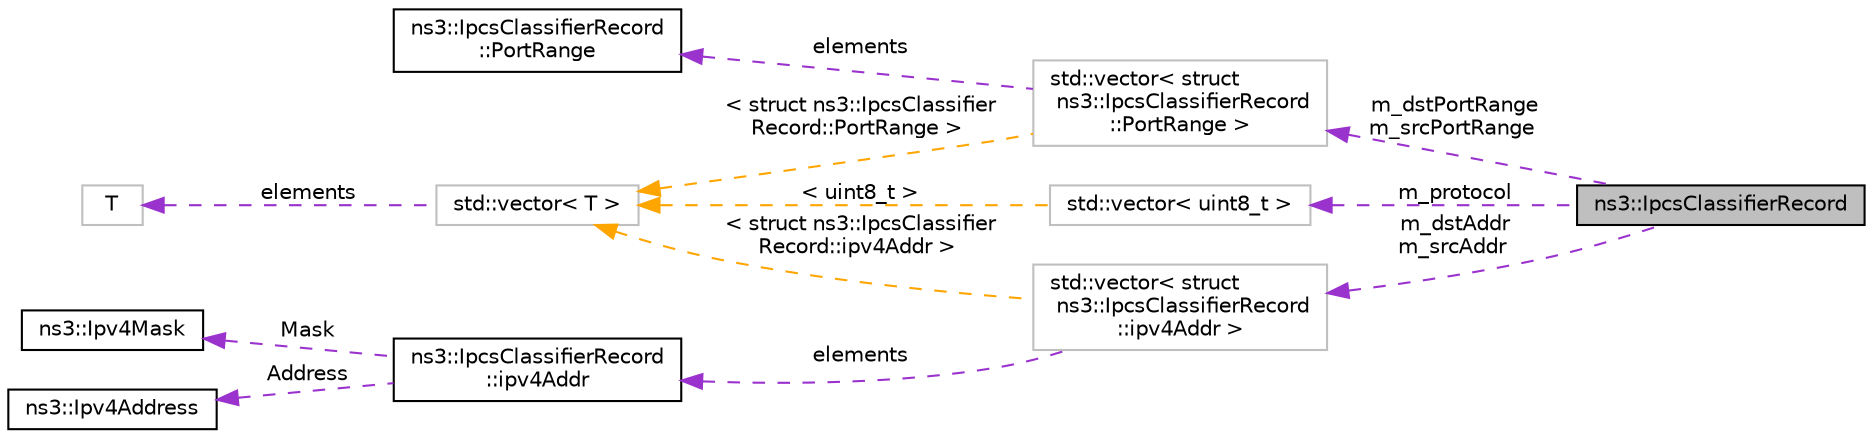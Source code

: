 digraph "ns3::IpcsClassifierRecord"
{
 // LATEX_PDF_SIZE
  edge [fontname="Helvetica",fontsize="10",labelfontname="Helvetica",labelfontsize="10"];
  node [fontname="Helvetica",fontsize="10",shape=record];
  rankdir="LR";
  Node1 [label="ns3::IpcsClassifierRecord",height=0.2,width=0.4,color="black", fillcolor="grey75", style="filled", fontcolor="black",tooltip="IpcsClassifierRecord class."];
  Node2 -> Node1 [dir="back",color="darkorchid3",fontsize="10",style="dashed",label=" m_dstPortRange\nm_srcPortRange" ,fontname="Helvetica"];
  Node2 [label="std::vector\< struct\l ns3::IpcsClassifierRecord\l::PortRange \>",height=0.2,width=0.4,color="grey75", fillcolor="white", style="filled",tooltip=" "];
  Node3 -> Node2 [dir="back",color="darkorchid3",fontsize="10",style="dashed",label=" elements" ,fontname="Helvetica"];
  Node3 [label="ns3::IpcsClassifierRecord\l::PortRange",height=0.2,width=0.4,color="black", fillcolor="white", style="filled",URL="$structns3_1_1_ipcs_classifier_record_1_1_port_range.html",tooltip="PortRange structure."];
  Node4 -> Node2 [dir="back",color="orange",fontsize="10",style="dashed",label=" \< struct ns3::IpcsClassifier\lRecord::PortRange \>" ,fontname="Helvetica"];
  Node4 [label="std::vector\< T \>",height=0.2,width=0.4,color="grey75", fillcolor="white", style="filled",tooltip=" "];
  Node5 -> Node4 [dir="back",color="darkorchid3",fontsize="10",style="dashed",label=" elements" ,fontname="Helvetica"];
  Node5 [label="T",height=0.2,width=0.4,color="grey75", fillcolor="white", style="filled",tooltip=" "];
  Node6 -> Node1 [dir="back",color="darkorchid3",fontsize="10",style="dashed",label=" m_protocol" ,fontname="Helvetica"];
  Node6 [label="std::vector\< uint8_t \>",height=0.2,width=0.4,color="grey75", fillcolor="white", style="filled",tooltip=" "];
  Node4 -> Node6 [dir="back",color="orange",fontsize="10",style="dashed",label=" \< uint8_t \>" ,fontname="Helvetica"];
  Node7 -> Node1 [dir="back",color="darkorchid3",fontsize="10",style="dashed",label=" m_dstAddr\nm_srcAddr" ,fontname="Helvetica"];
  Node7 [label="std::vector\< struct\l ns3::IpcsClassifierRecord\l::ipv4Addr \>",height=0.2,width=0.4,color="grey75", fillcolor="white", style="filled",tooltip=" "];
  Node8 -> Node7 [dir="back",color="darkorchid3",fontsize="10",style="dashed",label=" elements" ,fontname="Helvetica"];
  Node8 [label="ns3::IpcsClassifierRecord\l::ipv4Addr",height=0.2,width=0.4,color="black", fillcolor="white", style="filled",URL="$structns3_1_1_ipcs_classifier_record_1_1ipv4_addr.html",tooltip="ipv4Addr structure"];
  Node9 -> Node8 [dir="back",color="darkorchid3",fontsize="10",style="dashed",label=" Mask" ,fontname="Helvetica"];
  Node9 [label="ns3::Ipv4Mask",height=0.2,width=0.4,color="black", fillcolor="white", style="filled",URL="$classns3_1_1_ipv4_mask.html",tooltip="a class to represent an Ipv4 address mask"];
  Node10 -> Node8 [dir="back",color="darkorchid3",fontsize="10",style="dashed",label=" Address" ,fontname="Helvetica"];
  Node10 [label="ns3::Ipv4Address",height=0.2,width=0.4,color="black", fillcolor="white", style="filled",URL="$classns3_1_1_ipv4_address.html",tooltip="Ipv4 addresses are stored in host order in this class."];
  Node4 -> Node7 [dir="back",color="orange",fontsize="10",style="dashed",label=" \< struct ns3::IpcsClassifier\lRecord::ipv4Addr \>" ,fontname="Helvetica"];
}
